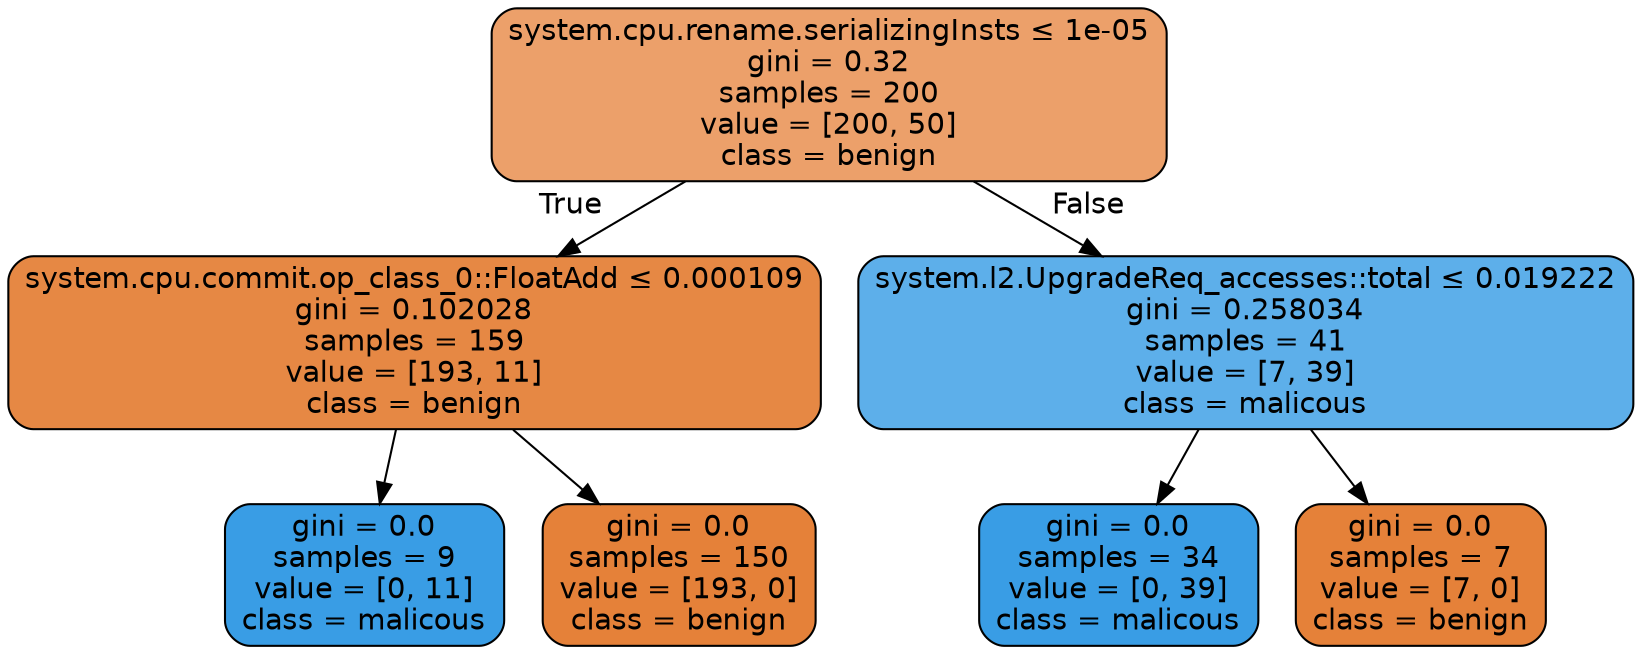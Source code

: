 digraph Tree {
node [shape=box, style="filled, rounded", color="black", fontname=helvetica] ;
edge [fontname=helvetica] ;
0 [label=<system.cpu.rename.serializingInsts &le; 1e-05<br/>gini = 0.32<br/>samples = 200<br/>value = [200, 50]<br/>class = benign>, fillcolor="#eca06a"] ;
1 [label=<system.cpu.commit.op_class_0::FloatAdd &le; 0.000109<br/>gini = 0.102028<br/>samples = 159<br/>value = [193, 11]<br/>class = benign>, fillcolor="#e68844"] ;
0 -> 1 [labeldistance=2.5, labelangle=45, headlabel="True"] ;
2 [label=<gini = 0.0<br/>samples = 9<br/>value = [0, 11]<br/>class = malicous>, fillcolor="#399de5"] ;
1 -> 2 ;
3 [label=<gini = 0.0<br/>samples = 150<br/>value = [193, 0]<br/>class = benign>, fillcolor="#e58139"] ;
1 -> 3 ;
4 [label=<system.l2.UpgradeReq_accesses::total &le; 0.019222<br/>gini = 0.258034<br/>samples = 41<br/>value = [7, 39]<br/>class = malicous>, fillcolor="#5dafea"] ;
0 -> 4 [labeldistance=2.5, labelangle=-45, headlabel="False"] ;
5 [label=<gini = 0.0<br/>samples = 34<br/>value = [0, 39]<br/>class = malicous>, fillcolor="#399de5"] ;
4 -> 5 ;
6 [label=<gini = 0.0<br/>samples = 7<br/>value = [7, 0]<br/>class = benign>, fillcolor="#e58139"] ;
4 -> 6 ;
}
